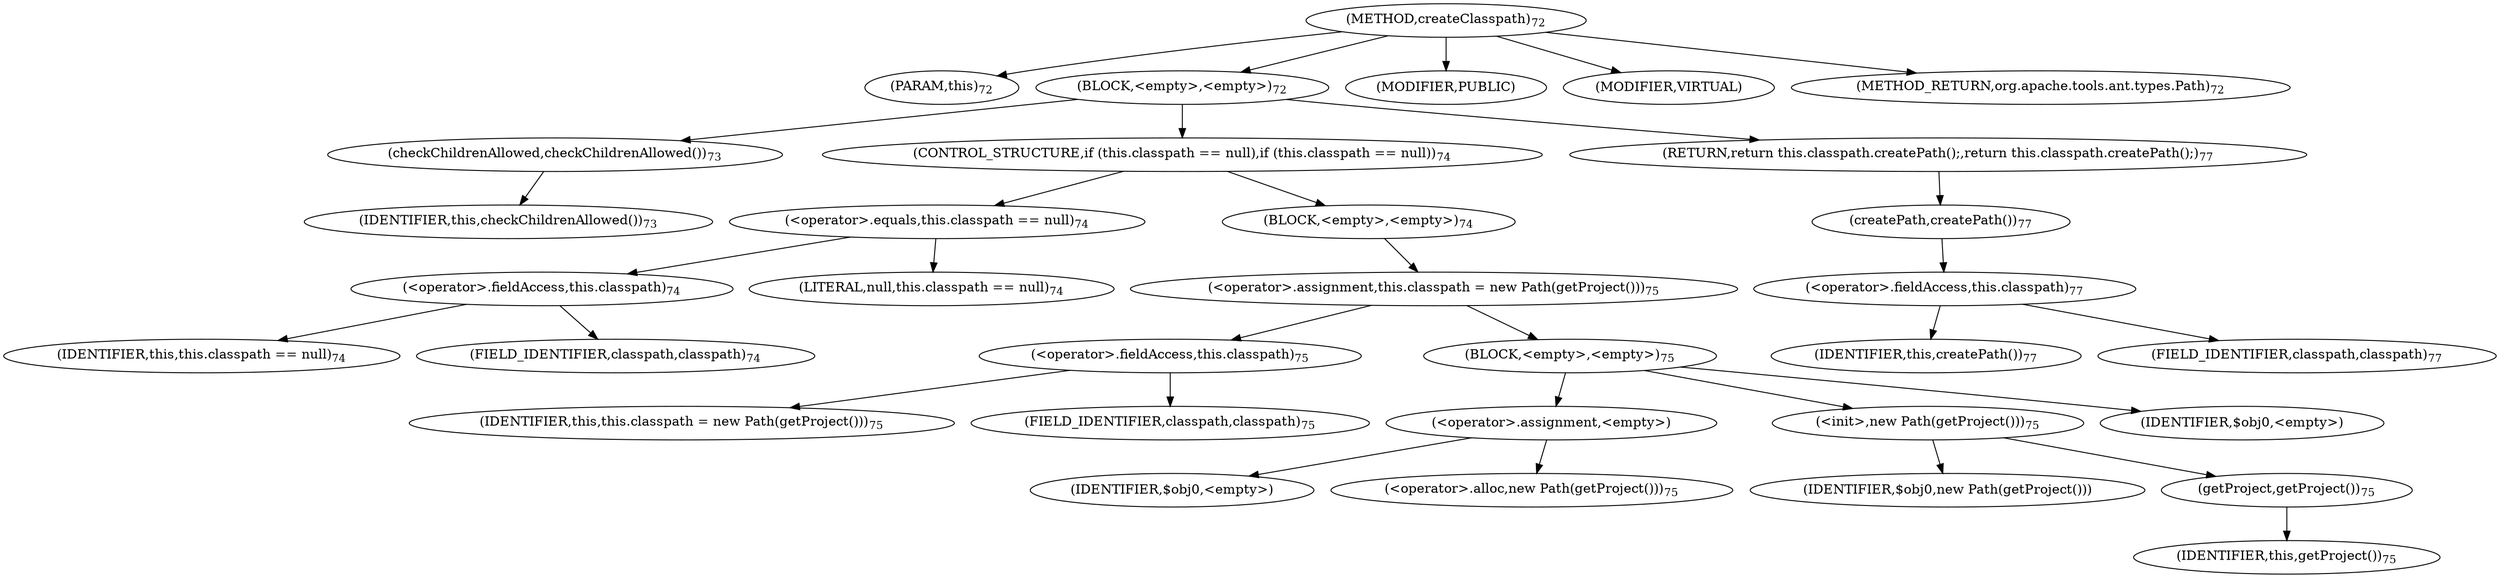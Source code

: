 digraph "createClasspath" {  
"103" [label = <(METHOD,createClasspath)<SUB>72</SUB>> ]
"11" [label = <(PARAM,this)<SUB>72</SUB>> ]
"104" [label = <(BLOCK,&lt;empty&gt;,&lt;empty&gt;)<SUB>72</SUB>> ]
"105" [label = <(checkChildrenAllowed,checkChildrenAllowed())<SUB>73</SUB>> ]
"10" [label = <(IDENTIFIER,this,checkChildrenAllowed())<SUB>73</SUB>> ]
"106" [label = <(CONTROL_STRUCTURE,if (this.classpath == null),if (this.classpath == null))<SUB>74</SUB>> ]
"107" [label = <(&lt;operator&gt;.equals,this.classpath == null)<SUB>74</SUB>> ]
"108" [label = <(&lt;operator&gt;.fieldAccess,this.classpath)<SUB>74</SUB>> ]
"12" [label = <(IDENTIFIER,this,this.classpath == null)<SUB>74</SUB>> ]
"109" [label = <(FIELD_IDENTIFIER,classpath,classpath)<SUB>74</SUB>> ]
"110" [label = <(LITERAL,null,this.classpath == null)<SUB>74</SUB>> ]
"111" [label = <(BLOCK,&lt;empty&gt;,&lt;empty&gt;)<SUB>74</SUB>> ]
"112" [label = <(&lt;operator&gt;.assignment,this.classpath = new Path(getProject()))<SUB>75</SUB>> ]
"113" [label = <(&lt;operator&gt;.fieldAccess,this.classpath)<SUB>75</SUB>> ]
"13" [label = <(IDENTIFIER,this,this.classpath = new Path(getProject()))<SUB>75</SUB>> ]
"114" [label = <(FIELD_IDENTIFIER,classpath,classpath)<SUB>75</SUB>> ]
"115" [label = <(BLOCK,&lt;empty&gt;,&lt;empty&gt;)<SUB>75</SUB>> ]
"116" [label = <(&lt;operator&gt;.assignment,&lt;empty&gt;)> ]
"117" [label = <(IDENTIFIER,$obj0,&lt;empty&gt;)> ]
"118" [label = <(&lt;operator&gt;.alloc,new Path(getProject()))<SUB>75</SUB>> ]
"119" [label = <(&lt;init&gt;,new Path(getProject()))<SUB>75</SUB>> ]
"120" [label = <(IDENTIFIER,$obj0,new Path(getProject()))> ]
"121" [label = <(getProject,getProject())<SUB>75</SUB>> ]
"14" [label = <(IDENTIFIER,this,getProject())<SUB>75</SUB>> ]
"122" [label = <(IDENTIFIER,$obj0,&lt;empty&gt;)> ]
"123" [label = <(RETURN,return this.classpath.createPath();,return this.classpath.createPath();)<SUB>77</SUB>> ]
"124" [label = <(createPath,createPath())<SUB>77</SUB>> ]
"125" [label = <(&lt;operator&gt;.fieldAccess,this.classpath)<SUB>77</SUB>> ]
"15" [label = <(IDENTIFIER,this,createPath())<SUB>77</SUB>> ]
"126" [label = <(FIELD_IDENTIFIER,classpath,classpath)<SUB>77</SUB>> ]
"127" [label = <(MODIFIER,PUBLIC)> ]
"128" [label = <(MODIFIER,VIRTUAL)> ]
"129" [label = <(METHOD_RETURN,org.apache.tools.ant.types.Path)<SUB>72</SUB>> ]
  "103" -> "11" 
  "103" -> "104" 
  "103" -> "127" 
  "103" -> "128" 
  "103" -> "129" 
  "104" -> "105" 
  "104" -> "106" 
  "104" -> "123" 
  "105" -> "10" 
  "106" -> "107" 
  "106" -> "111" 
  "107" -> "108" 
  "107" -> "110" 
  "108" -> "12" 
  "108" -> "109" 
  "111" -> "112" 
  "112" -> "113" 
  "112" -> "115" 
  "113" -> "13" 
  "113" -> "114" 
  "115" -> "116" 
  "115" -> "119" 
  "115" -> "122" 
  "116" -> "117" 
  "116" -> "118" 
  "119" -> "120" 
  "119" -> "121" 
  "121" -> "14" 
  "123" -> "124" 
  "124" -> "125" 
  "125" -> "15" 
  "125" -> "126" 
}
